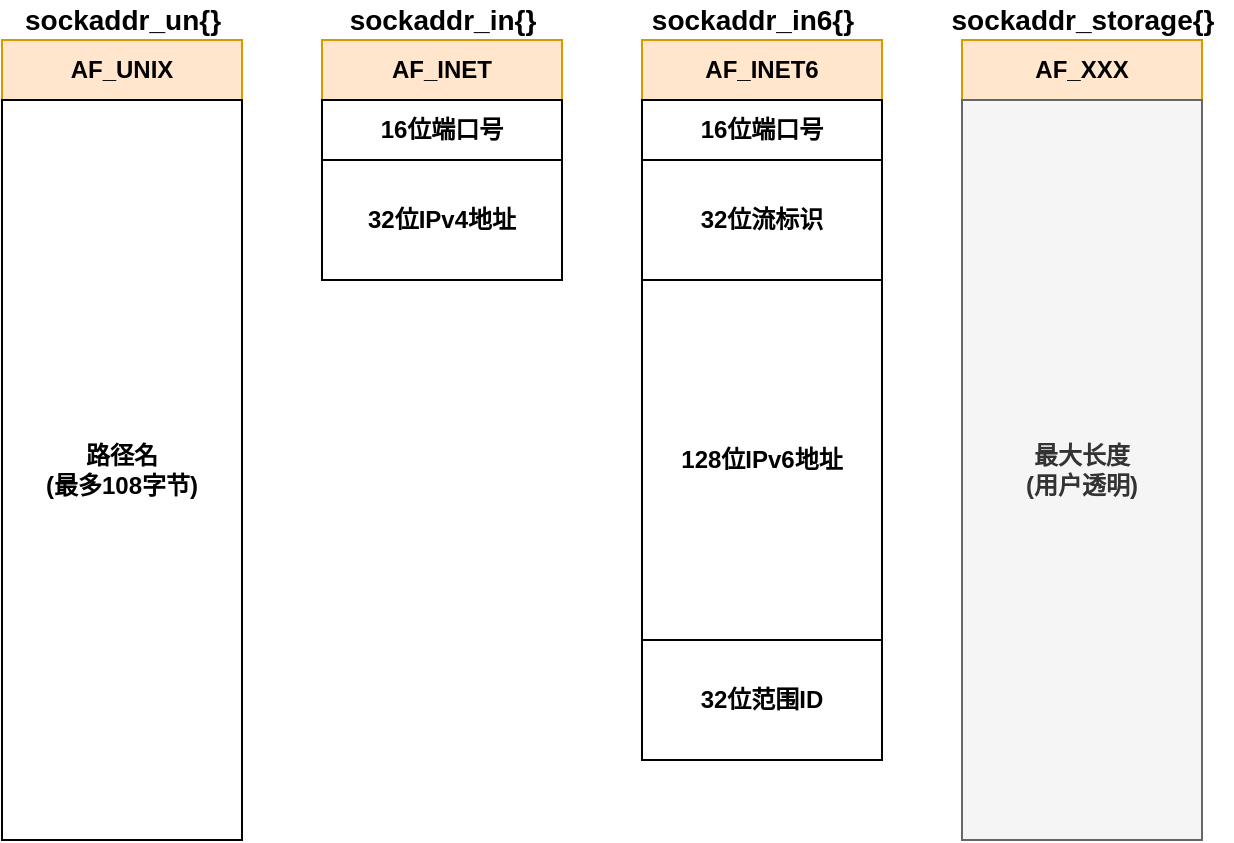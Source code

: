 <mxfile version="15.4.0" type="device"><diagram id="7amcWLk5FO95Av2-su8P" name="Page-1"><mxGraphModel dx="699" dy="482" grid="1" gridSize="10" guides="1" tooltips="1" connect="1" arrows="1" fold="1" page="1" pageScale="1" pageWidth="850" pageHeight="1100" math="0" shadow="0"><root><mxCell id="0"/><mxCell id="1" parent="0"/><mxCell id="mQfceSk0LTKWfs7es51R-1" value="AF_INET" style="rounded=0;whiteSpace=wrap;html=1;fontStyle=1;fillColor=#ffe6cc;strokeColor=#d79b00;" vertex="1" parent="1"><mxGeometry x="220" y="140" width="120" height="30" as="geometry"/></mxCell><mxCell id="mQfceSk0LTKWfs7es51R-2" value="16位端口号" style="rounded=0;whiteSpace=wrap;html=1;fontStyle=1" vertex="1" parent="1"><mxGeometry x="220" y="170" width="120" height="30" as="geometry"/></mxCell><mxCell id="mQfceSk0LTKWfs7es51R-3" value="32位IPv4地址" style="rounded=0;whiteSpace=wrap;html=1;fontStyle=1" vertex="1" parent="1"><mxGeometry x="220" y="200" width="120" height="60" as="geometry"/></mxCell><mxCell id="mQfceSk0LTKWfs7es51R-4" value="AF_INET6" style="rounded=0;whiteSpace=wrap;html=1;fontStyle=1;fillColor=#ffe6cc;strokeColor=#d79b00;" vertex="1" parent="1"><mxGeometry x="380" y="140" width="120" height="30" as="geometry"/></mxCell><mxCell id="mQfceSk0LTKWfs7es51R-5" value="16位端口号" style="rounded=0;whiteSpace=wrap;html=1;fontStyle=1" vertex="1" parent="1"><mxGeometry x="380" y="170" width="120" height="30" as="geometry"/></mxCell><mxCell id="mQfceSk0LTKWfs7es51R-6" value="32位流标识" style="rounded=0;whiteSpace=wrap;html=1;fontStyle=1" vertex="1" parent="1"><mxGeometry x="380" y="200" width="120" height="60" as="geometry"/></mxCell><mxCell id="mQfceSk0LTKWfs7es51R-7" value="128位IPv6地址" style="rounded=0;whiteSpace=wrap;html=1;fontStyle=1" vertex="1" parent="1"><mxGeometry x="380" y="260" width="120" height="180" as="geometry"/></mxCell><mxCell id="mQfceSk0LTKWfs7es51R-8" value="32位范围ID" style="rounded=0;whiteSpace=wrap;html=1;fontStyle=1" vertex="1" parent="1"><mxGeometry x="380" y="440" width="120" height="60" as="geometry"/></mxCell><mxCell id="mQfceSk0LTKWfs7es51R-9" value="AF_UNIX" style="rounded=0;whiteSpace=wrap;html=1;fontStyle=1;fillColor=#ffe6cc;strokeColor=#d79b00;" vertex="1" parent="1"><mxGeometry x="60" y="140" width="120" height="30" as="geometry"/></mxCell><mxCell id="mQfceSk0LTKWfs7es51R-10" value="路径名&lt;br&gt;(最多108字节)" style="rounded=0;whiteSpace=wrap;html=1;fontStyle=1" vertex="1" parent="1"><mxGeometry x="60" y="170" width="120" height="370" as="geometry"/></mxCell><mxCell id="mQfceSk0LTKWfs7es51R-11" value="sockaddr_in{}" style="text;html=1;align=center;verticalAlign=middle;resizable=0;points=[];autosize=1;strokeColor=none;fillColor=none;fontStyle=1;fontSize=14;" vertex="1" parent="1"><mxGeometry x="225" y="120" width="110" height="20" as="geometry"/></mxCell><mxCell id="mQfceSk0LTKWfs7es51R-12" value="sockaddr_in6{}" style="text;html=1;align=center;verticalAlign=middle;resizable=0;points=[];autosize=1;strokeColor=none;fillColor=none;fontStyle=1;fontSize=14;" vertex="1" parent="1"><mxGeometry x="375" y="120" width="120" height="20" as="geometry"/></mxCell><mxCell id="mQfceSk0LTKWfs7es51R-13" value="sockaddr_un{}" style="text;html=1;align=center;verticalAlign=middle;resizable=0;points=[];autosize=1;strokeColor=none;fillColor=none;fontStyle=1;fontSize=14;" vertex="1" parent="1"><mxGeometry x="65" y="120" width="110" height="20" as="geometry"/></mxCell><mxCell id="mQfceSk0LTKWfs7es51R-14" value="AF_XXX" style="rounded=0;whiteSpace=wrap;html=1;fontStyle=1;fillColor=#ffe6cc;strokeColor=#d79b00;" vertex="1" parent="1"><mxGeometry x="540" y="140" width="120" height="30" as="geometry"/></mxCell><mxCell id="mQfceSk0LTKWfs7es51R-15" value="最大长度&lt;br&gt;(用户透明)" style="rounded=0;whiteSpace=wrap;html=1;fillColor=#f5f5f5;strokeColor=#666666;fontColor=#333333;fontStyle=1" vertex="1" parent="1"><mxGeometry x="540" y="170" width="120" height="370" as="geometry"/></mxCell><mxCell id="mQfceSk0LTKWfs7es51R-16" value="sockaddr_storage{}" style="text;html=1;align=center;verticalAlign=middle;resizable=0;points=[];autosize=1;strokeColor=none;fillColor=none;fontStyle=1;fontSize=14;" vertex="1" parent="1"><mxGeometry x="525" y="120" width="150" height="20" as="geometry"/></mxCell></root></mxGraphModel></diagram></mxfile>